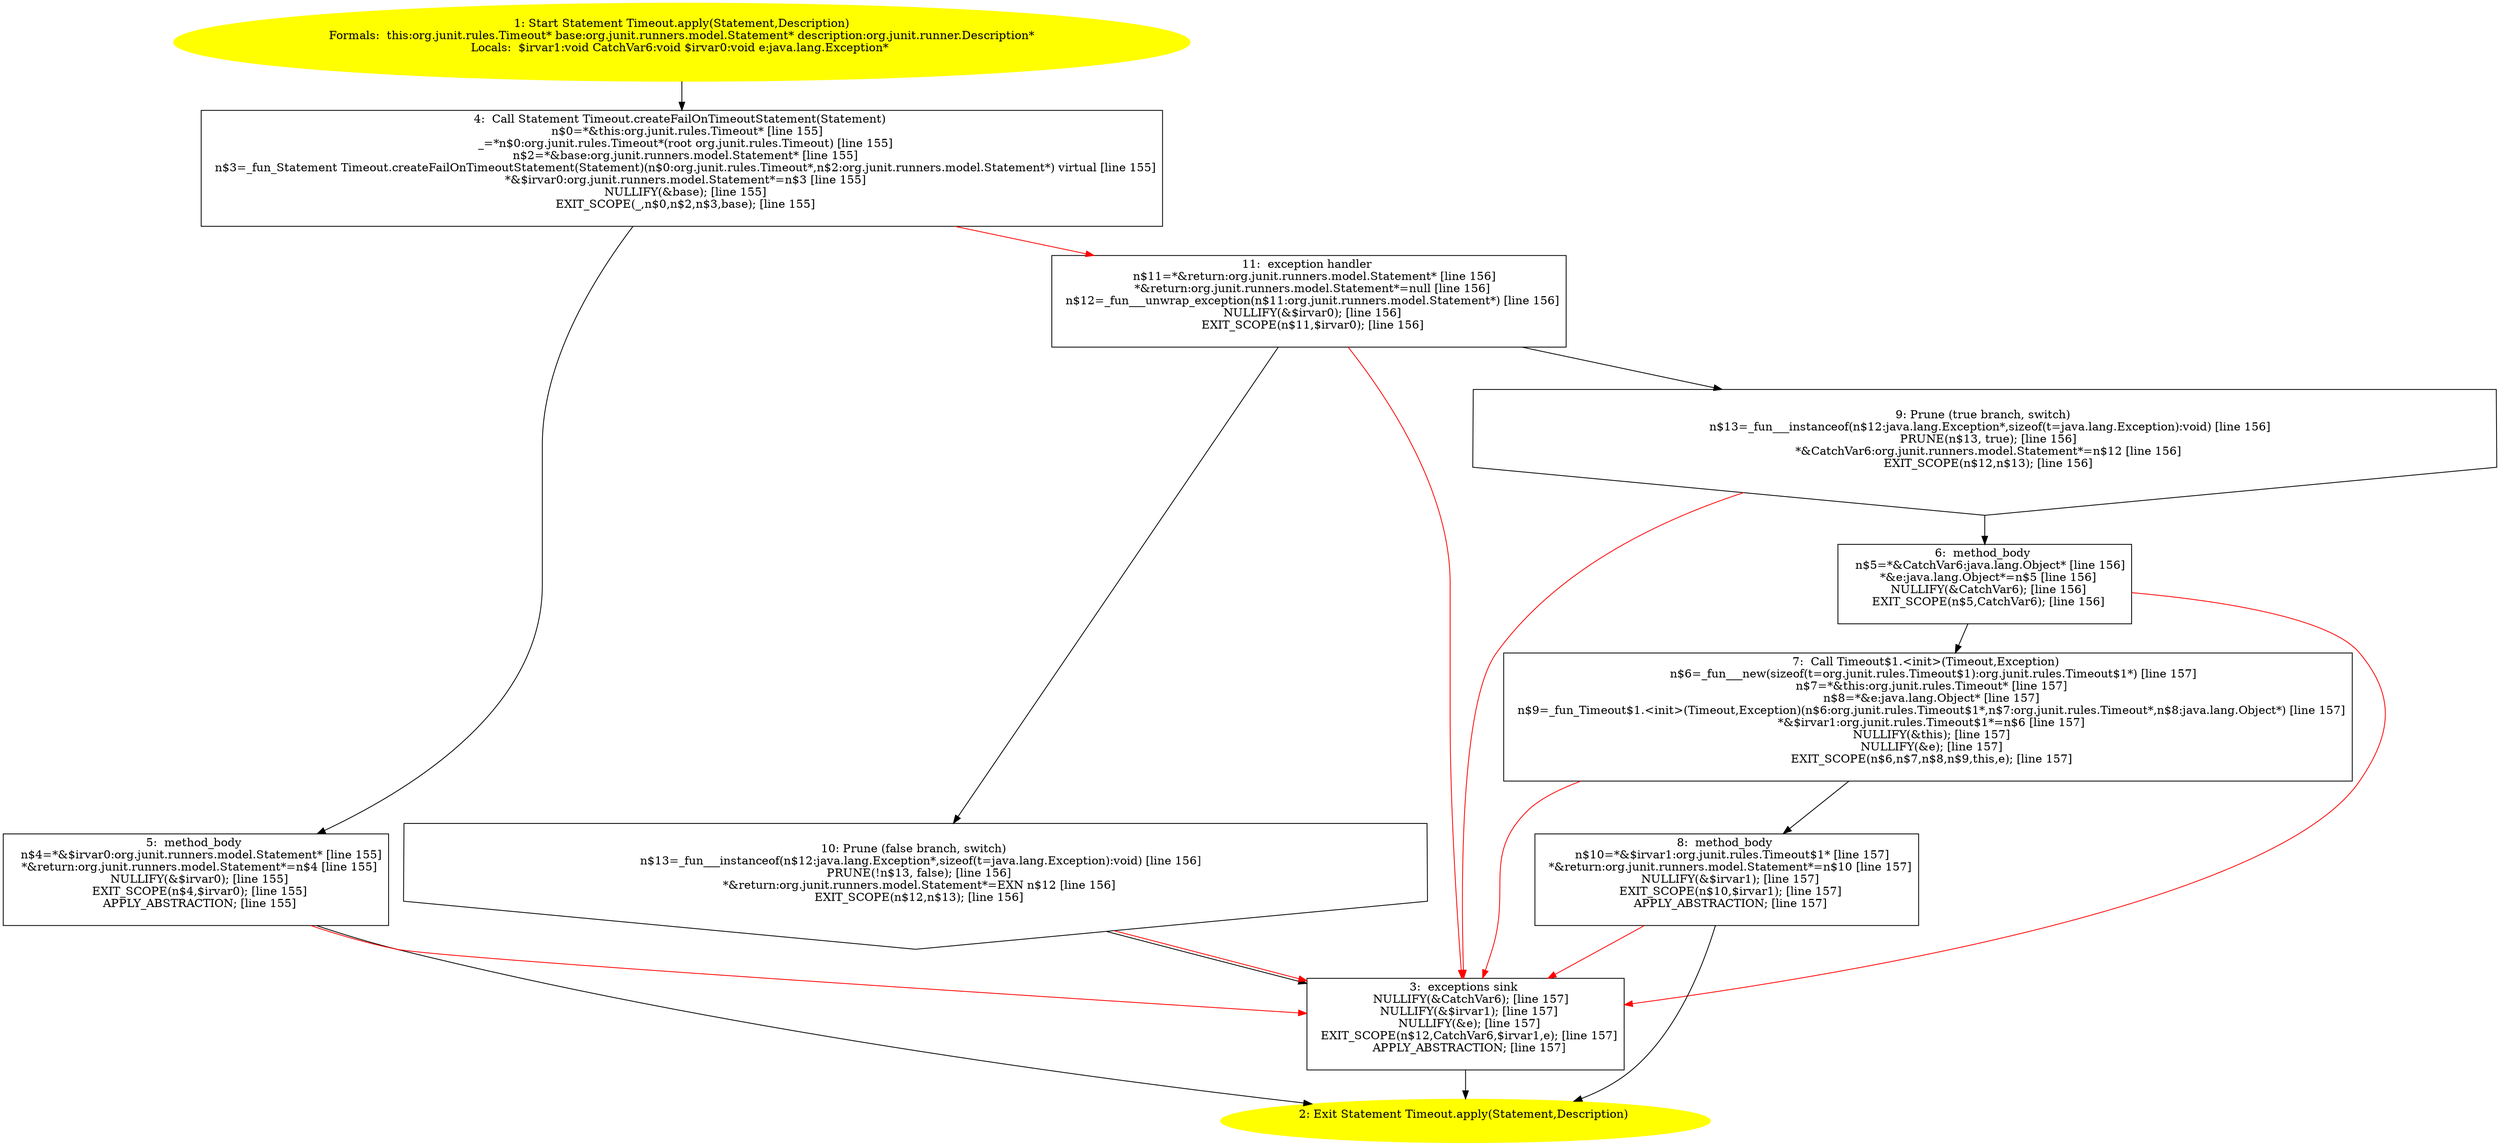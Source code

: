 /* @generated */
digraph cfg {
"org.junit.rules.Timeout.apply(org.junit.runners.model.Statement,org.junit.runner.Description):org.ju.1c6c2c7f6d3247d6eb2fc429d3030242_1" [label="1: Start Statement Timeout.apply(Statement,Description)\nFormals:  this:org.junit.rules.Timeout* base:org.junit.runners.model.Statement* description:org.junit.runner.Description*\nLocals:  $irvar1:void CatchVar6:void $irvar0:void e:java.lang.Exception* \n  " color=yellow style=filled]
	

	 "org.junit.rules.Timeout.apply(org.junit.runners.model.Statement,org.junit.runner.Description):org.ju.1c6c2c7f6d3247d6eb2fc429d3030242_1" -> "org.junit.rules.Timeout.apply(org.junit.runners.model.Statement,org.junit.runner.Description):org.ju.1c6c2c7f6d3247d6eb2fc429d3030242_4" ;
"org.junit.rules.Timeout.apply(org.junit.runners.model.Statement,org.junit.runner.Description):org.ju.1c6c2c7f6d3247d6eb2fc429d3030242_2" [label="2: Exit Statement Timeout.apply(Statement,Description) \n  " color=yellow style=filled]
	

"org.junit.rules.Timeout.apply(org.junit.runners.model.Statement,org.junit.runner.Description):org.ju.1c6c2c7f6d3247d6eb2fc429d3030242_3" [label="3:  exceptions sink \n   NULLIFY(&CatchVar6); [line 157]\n  NULLIFY(&$irvar1); [line 157]\n  NULLIFY(&e); [line 157]\n  EXIT_SCOPE(n$12,CatchVar6,$irvar1,e); [line 157]\n  APPLY_ABSTRACTION; [line 157]\n " shape="box"]
	

	 "org.junit.rules.Timeout.apply(org.junit.runners.model.Statement,org.junit.runner.Description):org.ju.1c6c2c7f6d3247d6eb2fc429d3030242_3" -> "org.junit.rules.Timeout.apply(org.junit.runners.model.Statement,org.junit.runner.Description):org.ju.1c6c2c7f6d3247d6eb2fc429d3030242_2" ;
"org.junit.rules.Timeout.apply(org.junit.runners.model.Statement,org.junit.runner.Description):org.ju.1c6c2c7f6d3247d6eb2fc429d3030242_4" [label="4:  Call Statement Timeout.createFailOnTimeoutStatement(Statement) \n   n$0=*&this:org.junit.rules.Timeout* [line 155]\n  _=*n$0:org.junit.rules.Timeout*(root org.junit.rules.Timeout) [line 155]\n  n$2=*&base:org.junit.runners.model.Statement* [line 155]\n  n$3=_fun_Statement Timeout.createFailOnTimeoutStatement(Statement)(n$0:org.junit.rules.Timeout*,n$2:org.junit.runners.model.Statement*) virtual [line 155]\n  *&$irvar0:org.junit.runners.model.Statement*=n$3 [line 155]\n  NULLIFY(&base); [line 155]\n  EXIT_SCOPE(_,n$0,n$2,n$3,base); [line 155]\n " shape="box"]
	

	 "org.junit.rules.Timeout.apply(org.junit.runners.model.Statement,org.junit.runner.Description):org.ju.1c6c2c7f6d3247d6eb2fc429d3030242_4" -> "org.junit.rules.Timeout.apply(org.junit.runners.model.Statement,org.junit.runner.Description):org.ju.1c6c2c7f6d3247d6eb2fc429d3030242_5" ;
	 "org.junit.rules.Timeout.apply(org.junit.runners.model.Statement,org.junit.runner.Description):org.ju.1c6c2c7f6d3247d6eb2fc429d3030242_4" -> "org.junit.rules.Timeout.apply(org.junit.runners.model.Statement,org.junit.runner.Description):org.ju.1c6c2c7f6d3247d6eb2fc429d3030242_11" [color="red" ];
"org.junit.rules.Timeout.apply(org.junit.runners.model.Statement,org.junit.runner.Description):org.ju.1c6c2c7f6d3247d6eb2fc429d3030242_5" [label="5:  method_body \n   n$4=*&$irvar0:org.junit.runners.model.Statement* [line 155]\n  *&return:org.junit.runners.model.Statement*=n$4 [line 155]\n  NULLIFY(&$irvar0); [line 155]\n  EXIT_SCOPE(n$4,$irvar0); [line 155]\n  APPLY_ABSTRACTION; [line 155]\n " shape="box"]
	

	 "org.junit.rules.Timeout.apply(org.junit.runners.model.Statement,org.junit.runner.Description):org.ju.1c6c2c7f6d3247d6eb2fc429d3030242_5" -> "org.junit.rules.Timeout.apply(org.junit.runners.model.Statement,org.junit.runner.Description):org.ju.1c6c2c7f6d3247d6eb2fc429d3030242_2" ;
	 "org.junit.rules.Timeout.apply(org.junit.runners.model.Statement,org.junit.runner.Description):org.ju.1c6c2c7f6d3247d6eb2fc429d3030242_5" -> "org.junit.rules.Timeout.apply(org.junit.runners.model.Statement,org.junit.runner.Description):org.ju.1c6c2c7f6d3247d6eb2fc429d3030242_3" [color="red" ];
"org.junit.rules.Timeout.apply(org.junit.runners.model.Statement,org.junit.runner.Description):org.ju.1c6c2c7f6d3247d6eb2fc429d3030242_6" [label="6:  method_body \n   n$5=*&CatchVar6:java.lang.Object* [line 156]\n  *&e:java.lang.Object*=n$5 [line 156]\n  NULLIFY(&CatchVar6); [line 156]\n  EXIT_SCOPE(n$5,CatchVar6); [line 156]\n " shape="box"]
	

	 "org.junit.rules.Timeout.apply(org.junit.runners.model.Statement,org.junit.runner.Description):org.ju.1c6c2c7f6d3247d6eb2fc429d3030242_6" -> "org.junit.rules.Timeout.apply(org.junit.runners.model.Statement,org.junit.runner.Description):org.ju.1c6c2c7f6d3247d6eb2fc429d3030242_7" ;
	 "org.junit.rules.Timeout.apply(org.junit.runners.model.Statement,org.junit.runner.Description):org.ju.1c6c2c7f6d3247d6eb2fc429d3030242_6" -> "org.junit.rules.Timeout.apply(org.junit.runners.model.Statement,org.junit.runner.Description):org.ju.1c6c2c7f6d3247d6eb2fc429d3030242_3" [color="red" ];
"org.junit.rules.Timeout.apply(org.junit.runners.model.Statement,org.junit.runner.Description):org.ju.1c6c2c7f6d3247d6eb2fc429d3030242_7" [label="7:  Call Timeout$1.<init>(Timeout,Exception) \n   n$6=_fun___new(sizeof(t=org.junit.rules.Timeout$1):org.junit.rules.Timeout$1*) [line 157]\n  n$7=*&this:org.junit.rules.Timeout* [line 157]\n  n$8=*&e:java.lang.Object* [line 157]\n  n$9=_fun_Timeout$1.<init>(Timeout,Exception)(n$6:org.junit.rules.Timeout$1*,n$7:org.junit.rules.Timeout*,n$8:java.lang.Object*) [line 157]\n  *&$irvar1:org.junit.rules.Timeout$1*=n$6 [line 157]\n  NULLIFY(&this); [line 157]\n  NULLIFY(&e); [line 157]\n  EXIT_SCOPE(n$6,n$7,n$8,n$9,this,e); [line 157]\n " shape="box"]
	

	 "org.junit.rules.Timeout.apply(org.junit.runners.model.Statement,org.junit.runner.Description):org.ju.1c6c2c7f6d3247d6eb2fc429d3030242_7" -> "org.junit.rules.Timeout.apply(org.junit.runners.model.Statement,org.junit.runner.Description):org.ju.1c6c2c7f6d3247d6eb2fc429d3030242_8" ;
	 "org.junit.rules.Timeout.apply(org.junit.runners.model.Statement,org.junit.runner.Description):org.ju.1c6c2c7f6d3247d6eb2fc429d3030242_7" -> "org.junit.rules.Timeout.apply(org.junit.runners.model.Statement,org.junit.runner.Description):org.ju.1c6c2c7f6d3247d6eb2fc429d3030242_3" [color="red" ];
"org.junit.rules.Timeout.apply(org.junit.runners.model.Statement,org.junit.runner.Description):org.ju.1c6c2c7f6d3247d6eb2fc429d3030242_8" [label="8:  method_body \n   n$10=*&$irvar1:org.junit.rules.Timeout$1* [line 157]\n  *&return:org.junit.runners.model.Statement*=n$10 [line 157]\n  NULLIFY(&$irvar1); [line 157]\n  EXIT_SCOPE(n$10,$irvar1); [line 157]\n  APPLY_ABSTRACTION; [line 157]\n " shape="box"]
	

	 "org.junit.rules.Timeout.apply(org.junit.runners.model.Statement,org.junit.runner.Description):org.ju.1c6c2c7f6d3247d6eb2fc429d3030242_8" -> "org.junit.rules.Timeout.apply(org.junit.runners.model.Statement,org.junit.runner.Description):org.ju.1c6c2c7f6d3247d6eb2fc429d3030242_2" ;
	 "org.junit.rules.Timeout.apply(org.junit.runners.model.Statement,org.junit.runner.Description):org.ju.1c6c2c7f6d3247d6eb2fc429d3030242_8" -> "org.junit.rules.Timeout.apply(org.junit.runners.model.Statement,org.junit.runner.Description):org.ju.1c6c2c7f6d3247d6eb2fc429d3030242_3" [color="red" ];
"org.junit.rules.Timeout.apply(org.junit.runners.model.Statement,org.junit.runner.Description):org.ju.1c6c2c7f6d3247d6eb2fc429d3030242_9" [label="9: Prune (true branch, switch) \n   n$13=_fun___instanceof(n$12:java.lang.Exception*,sizeof(t=java.lang.Exception):void) [line 156]\n  PRUNE(n$13, true); [line 156]\n  *&CatchVar6:org.junit.runners.model.Statement*=n$12 [line 156]\n  EXIT_SCOPE(n$12,n$13); [line 156]\n " shape="invhouse"]
	

	 "org.junit.rules.Timeout.apply(org.junit.runners.model.Statement,org.junit.runner.Description):org.ju.1c6c2c7f6d3247d6eb2fc429d3030242_9" -> "org.junit.rules.Timeout.apply(org.junit.runners.model.Statement,org.junit.runner.Description):org.ju.1c6c2c7f6d3247d6eb2fc429d3030242_6" ;
	 "org.junit.rules.Timeout.apply(org.junit.runners.model.Statement,org.junit.runner.Description):org.ju.1c6c2c7f6d3247d6eb2fc429d3030242_9" -> "org.junit.rules.Timeout.apply(org.junit.runners.model.Statement,org.junit.runner.Description):org.ju.1c6c2c7f6d3247d6eb2fc429d3030242_3" [color="red" ];
"org.junit.rules.Timeout.apply(org.junit.runners.model.Statement,org.junit.runner.Description):org.ju.1c6c2c7f6d3247d6eb2fc429d3030242_10" [label="10: Prune (false branch, switch) \n   n$13=_fun___instanceof(n$12:java.lang.Exception*,sizeof(t=java.lang.Exception):void) [line 156]\n  PRUNE(!n$13, false); [line 156]\n  *&return:org.junit.runners.model.Statement*=EXN n$12 [line 156]\n  EXIT_SCOPE(n$12,n$13); [line 156]\n " shape="invhouse"]
	

	 "org.junit.rules.Timeout.apply(org.junit.runners.model.Statement,org.junit.runner.Description):org.ju.1c6c2c7f6d3247d6eb2fc429d3030242_10" -> "org.junit.rules.Timeout.apply(org.junit.runners.model.Statement,org.junit.runner.Description):org.ju.1c6c2c7f6d3247d6eb2fc429d3030242_3" ;
	 "org.junit.rules.Timeout.apply(org.junit.runners.model.Statement,org.junit.runner.Description):org.ju.1c6c2c7f6d3247d6eb2fc429d3030242_10" -> "org.junit.rules.Timeout.apply(org.junit.runners.model.Statement,org.junit.runner.Description):org.ju.1c6c2c7f6d3247d6eb2fc429d3030242_3" [color="red" ];
"org.junit.rules.Timeout.apply(org.junit.runners.model.Statement,org.junit.runner.Description):org.ju.1c6c2c7f6d3247d6eb2fc429d3030242_11" [label="11:  exception handler \n   n$11=*&return:org.junit.runners.model.Statement* [line 156]\n  *&return:org.junit.runners.model.Statement*=null [line 156]\n  n$12=_fun___unwrap_exception(n$11:org.junit.runners.model.Statement*) [line 156]\n  NULLIFY(&$irvar0); [line 156]\n  EXIT_SCOPE(n$11,$irvar0); [line 156]\n " shape="box"]
	

	 "org.junit.rules.Timeout.apply(org.junit.runners.model.Statement,org.junit.runner.Description):org.ju.1c6c2c7f6d3247d6eb2fc429d3030242_11" -> "org.junit.rules.Timeout.apply(org.junit.runners.model.Statement,org.junit.runner.Description):org.ju.1c6c2c7f6d3247d6eb2fc429d3030242_9" ;
	 "org.junit.rules.Timeout.apply(org.junit.runners.model.Statement,org.junit.runner.Description):org.ju.1c6c2c7f6d3247d6eb2fc429d3030242_11" -> "org.junit.rules.Timeout.apply(org.junit.runners.model.Statement,org.junit.runner.Description):org.ju.1c6c2c7f6d3247d6eb2fc429d3030242_10" ;
	 "org.junit.rules.Timeout.apply(org.junit.runners.model.Statement,org.junit.runner.Description):org.ju.1c6c2c7f6d3247d6eb2fc429d3030242_11" -> "org.junit.rules.Timeout.apply(org.junit.runners.model.Statement,org.junit.runner.Description):org.ju.1c6c2c7f6d3247d6eb2fc429d3030242_3" [color="red" ];
}
